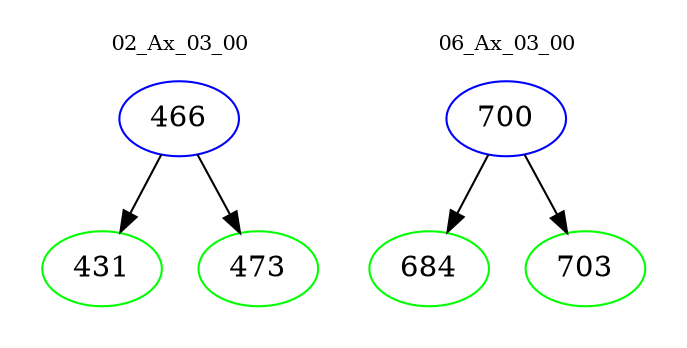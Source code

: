 digraph{
subgraph cluster_0 {
color = white
label = "02_Ax_03_00";
fontsize=10;
T0_466 [label="466", color="blue"]
T0_466 -> T0_431 [color="black"]
T0_431 [label="431", color="green"]
T0_466 -> T0_473 [color="black"]
T0_473 [label="473", color="green"]
}
subgraph cluster_1 {
color = white
label = "06_Ax_03_00";
fontsize=10;
T1_700 [label="700", color="blue"]
T1_700 -> T1_684 [color="black"]
T1_684 [label="684", color="green"]
T1_700 -> T1_703 [color="black"]
T1_703 [label="703", color="green"]
}
}
